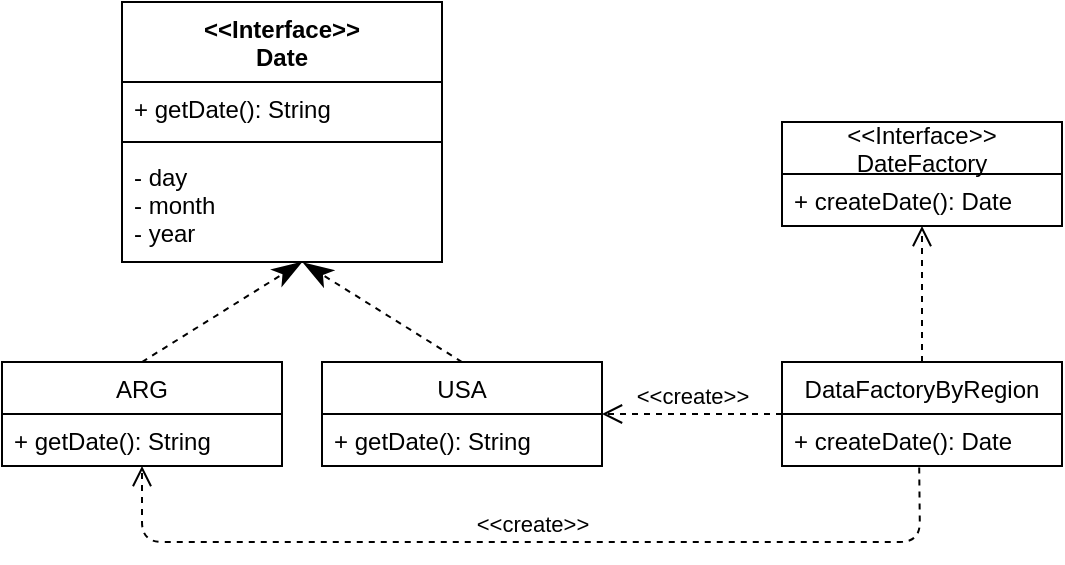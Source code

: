 <mxfile version="14.6.13" type="device"><diagram id="tj2lHkNcf2BvLOqP-DvR" name="Página-1"><mxGraphModel dx="1513" dy="1992" grid="1" gridSize="10" guides="1" tooltips="1" connect="1" arrows="1" fold="1" page="1" pageScale="1" pageWidth="827" pageHeight="1169" math="0" shadow="0"><root><mxCell id="0"/><mxCell id="1" parent="0"/><mxCell id="4kqOSvTBk7pMGxU7dwQY-5" value="&lt;&lt;Interface&gt;&gt;&#10;DateFactory" style="swimlane;fontStyle=0;childLayout=stackLayout;horizontal=1;startSize=26;fillColor=none;horizontalStack=0;resizeParent=1;resizeParentMax=0;resizeLast=0;collapsible=1;marginBottom=0;" vertex="1" parent="1"><mxGeometry x="290" y="10" width="140" height="52" as="geometry"/></mxCell><mxCell id="4kqOSvTBk7pMGxU7dwQY-8" value="+ createDate(): Date" style="text;strokeColor=none;fillColor=none;align=left;verticalAlign=top;spacingLeft=4;spacingRight=4;overflow=hidden;rotatable=0;points=[[0,0.5],[1,0.5]];portConstraint=eastwest;" vertex="1" parent="4kqOSvTBk7pMGxU7dwQY-5"><mxGeometry y="26" width="140" height="26" as="geometry"/></mxCell><mxCell id="4kqOSvTBk7pMGxU7dwQY-9" value="DataFactoryByRegion" style="swimlane;fontStyle=0;childLayout=stackLayout;horizontal=1;startSize=26;fillColor=none;horizontalStack=0;resizeParent=1;resizeParentMax=0;resizeLast=0;collapsible=1;marginBottom=0;" vertex="1" parent="1"><mxGeometry x="290" y="130" width="140" height="52" as="geometry"/></mxCell><mxCell id="4kqOSvTBk7pMGxU7dwQY-10" value="+ createDate(): Date" style="text;strokeColor=none;fillColor=none;align=left;verticalAlign=top;spacingLeft=4;spacingRight=4;overflow=hidden;rotatable=0;points=[[0,0.5],[1,0.5]];portConstraint=eastwest;" vertex="1" parent="4kqOSvTBk7pMGxU7dwQY-9"><mxGeometry y="26" width="140" height="26" as="geometry"/></mxCell><mxCell id="4kqOSvTBk7pMGxU7dwQY-13" value="" style="html=1;verticalAlign=bottom;endArrow=open;dashed=1;endSize=8;" edge="1" parent="1" source="4kqOSvTBk7pMGxU7dwQY-9" target="4kqOSvTBk7pMGxU7dwQY-5"><mxGeometry x="0.471" y="-30" relative="1" as="geometry"><mxPoint x="210" y="230" as="sourcePoint"/><mxPoint x="130" y="230" as="targetPoint"/><mxPoint as="offset"/></mxGeometry></mxCell><mxCell id="4kqOSvTBk7pMGxU7dwQY-14" value="&amp;lt;&amp;lt;create&amp;gt;&amp;gt;" style="html=1;verticalAlign=bottom;endArrow=open;dashed=1;endSize=8;entryX=1;entryY=0.5;entryDx=0;entryDy=0;" edge="1" parent="1" source="4kqOSvTBk7pMGxU7dwQY-9" target="4kqOSvTBk7pMGxU7dwQY-15"><mxGeometry relative="1" as="geometry"><mxPoint x="300" y="230" as="sourcePoint"/><mxPoint x="220" y="156" as="targetPoint"/></mxGeometry></mxCell><mxCell id="4kqOSvTBk7pMGxU7dwQY-15" value="USA" style="swimlane;fontStyle=0;childLayout=stackLayout;horizontal=1;startSize=26;fillColor=none;horizontalStack=0;resizeParent=1;resizeParentMax=0;resizeLast=0;collapsible=1;marginBottom=0;" vertex="1" parent="1"><mxGeometry x="60" y="130" width="140" height="52" as="geometry"/></mxCell><mxCell id="4kqOSvTBk7pMGxU7dwQY-16" value="+ getDate(): String" style="text;strokeColor=none;fillColor=none;align=left;verticalAlign=top;spacingLeft=4;spacingRight=4;overflow=hidden;rotatable=0;points=[[0,0.5],[1,0.5]];portConstraint=eastwest;" vertex="1" parent="4kqOSvTBk7pMGxU7dwQY-15"><mxGeometry y="26" width="140" height="26" as="geometry"/></mxCell><mxCell id="4kqOSvTBk7pMGxU7dwQY-19" value="ARG" style="swimlane;fontStyle=0;childLayout=stackLayout;horizontal=1;startSize=26;fillColor=none;horizontalStack=0;resizeParent=1;resizeParentMax=0;resizeLast=0;collapsible=1;marginBottom=0;" vertex="1" parent="1"><mxGeometry x="-100" y="130" width="140" height="52" as="geometry"/></mxCell><mxCell id="4kqOSvTBk7pMGxU7dwQY-20" value="+ getDate(): String" style="text;strokeColor=none;fillColor=none;align=left;verticalAlign=top;spacingLeft=4;spacingRight=4;overflow=hidden;rotatable=0;points=[[0,0.5],[1,0.5]];portConstraint=eastwest;" vertex="1" parent="4kqOSvTBk7pMGxU7dwQY-19"><mxGeometry y="26" width="140" height="26" as="geometry"/></mxCell><mxCell id="4kqOSvTBk7pMGxU7dwQY-25" value="&lt;&lt;Interface&gt;&gt;&#10;Date" style="swimlane;fontStyle=1;align=center;verticalAlign=top;childLayout=stackLayout;horizontal=1;startSize=40;horizontalStack=0;resizeParent=1;resizeParentMax=0;resizeLast=0;collapsible=1;marginBottom=0;" vertex="1" parent="1"><mxGeometry x="-40" y="-50" width="160" height="130" as="geometry"/></mxCell><mxCell id="4kqOSvTBk7pMGxU7dwQY-26" value="+ getDate(): String" style="text;strokeColor=none;fillColor=none;align=left;verticalAlign=top;spacingLeft=4;spacingRight=4;overflow=hidden;rotatable=0;points=[[0,0.5],[1,0.5]];portConstraint=eastwest;" vertex="1" parent="4kqOSvTBk7pMGxU7dwQY-25"><mxGeometry y="40" width="160" height="26" as="geometry"/></mxCell><mxCell id="4kqOSvTBk7pMGxU7dwQY-27" value="" style="line;strokeWidth=1;fillColor=none;align=left;verticalAlign=middle;spacingTop=-1;spacingLeft=3;spacingRight=3;rotatable=0;labelPosition=right;points=[];portConstraint=eastwest;" vertex="1" parent="4kqOSvTBk7pMGxU7dwQY-25"><mxGeometry y="66" width="160" height="8" as="geometry"/></mxCell><mxCell id="4kqOSvTBk7pMGxU7dwQY-28" value="- day&#10;- month&#10;- year" style="text;strokeColor=none;fillColor=none;align=left;verticalAlign=top;spacingLeft=4;spacingRight=4;overflow=hidden;rotatable=0;points=[[0,0.5],[1,0.5]];portConstraint=eastwest;" vertex="1" parent="4kqOSvTBk7pMGxU7dwQY-25"><mxGeometry y="74" width="160" height="56" as="geometry"/></mxCell><mxCell id="4kqOSvTBk7pMGxU7dwQY-29" value="&amp;lt;&amp;lt;create&amp;gt;&amp;gt;" style="html=1;verticalAlign=bottom;endArrow=open;dashed=1;endSize=8;exitX=0.49;exitY=1.027;exitDx=0;exitDy=0;exitPerimeter=0;" edge="1" parent="1" source="4kqOSvTBk7pMGxU7dwQY-10" target="4kqOSvTBk7pMGxU7dwQY-20"><mxGeometry x="-0.003" relative="1" as="geometry"><mxPoint x="390" y="166" as="sourcePoint"/><mxPoint x="-40" y="240" as="targetPoint"/><Array as="points"><mxPoint x="359" y="220"/><mxPoint x="-30" y="220"/></Array><mxPoint as="offset"/></mxGeometry></mxCell><mxCell id="4kqOSvTBk7pMGxU7dwQY-34" value="" style="endArrow=classicThin;dashed=1;endFill=1;endSize=12;html=1;exitX=0.5;exitY=0;exitDx=0;exitDy=0;" edge="1" parent="1" source="4kqOSvTBk7pMGxU7dwQY-19"><mxGeometry width="160" relative="1" as="geometry"><mxPoint x="-100" y="100" as="sourcePoint"/><mxPoint x="50" y="80" as="targetPoint"/></mxGeometry></mxCell><mxCell id="4kqOSvTBk7pMGxU7dwQY-35" value="" style="endArrow=classicThin;dashed=1;endFill=1;endSize=12;html=1;exitX=0.5;exitY=0;exitDx=0;exitDy=0;entryX=0.567;entryY=1.008;entryDx=0;entryDy=0;entryPerimeter=0;" edge="1" parent="1" source="4kqOSvTBk7pMGxU7dwQY-15" target="4kqOSvTBk7pMGxU7dwQY-28"><mxGeometry width="160" relative="1" as="geometry"><mxPoint x="-20" y="140" as="sourcePoint"/><mxPoint x="60" y="90" as="targetPoint"/></mxGeometry></mxCell></root></mxGraphModel></diagram></mxfile>